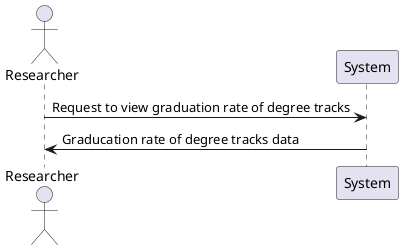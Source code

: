 @startuml
actor Researcher
Researcher -> System: Request to view graduation rate of degree tracks
System -> Researcher: Graducation rate of degree tracks data
@enduml